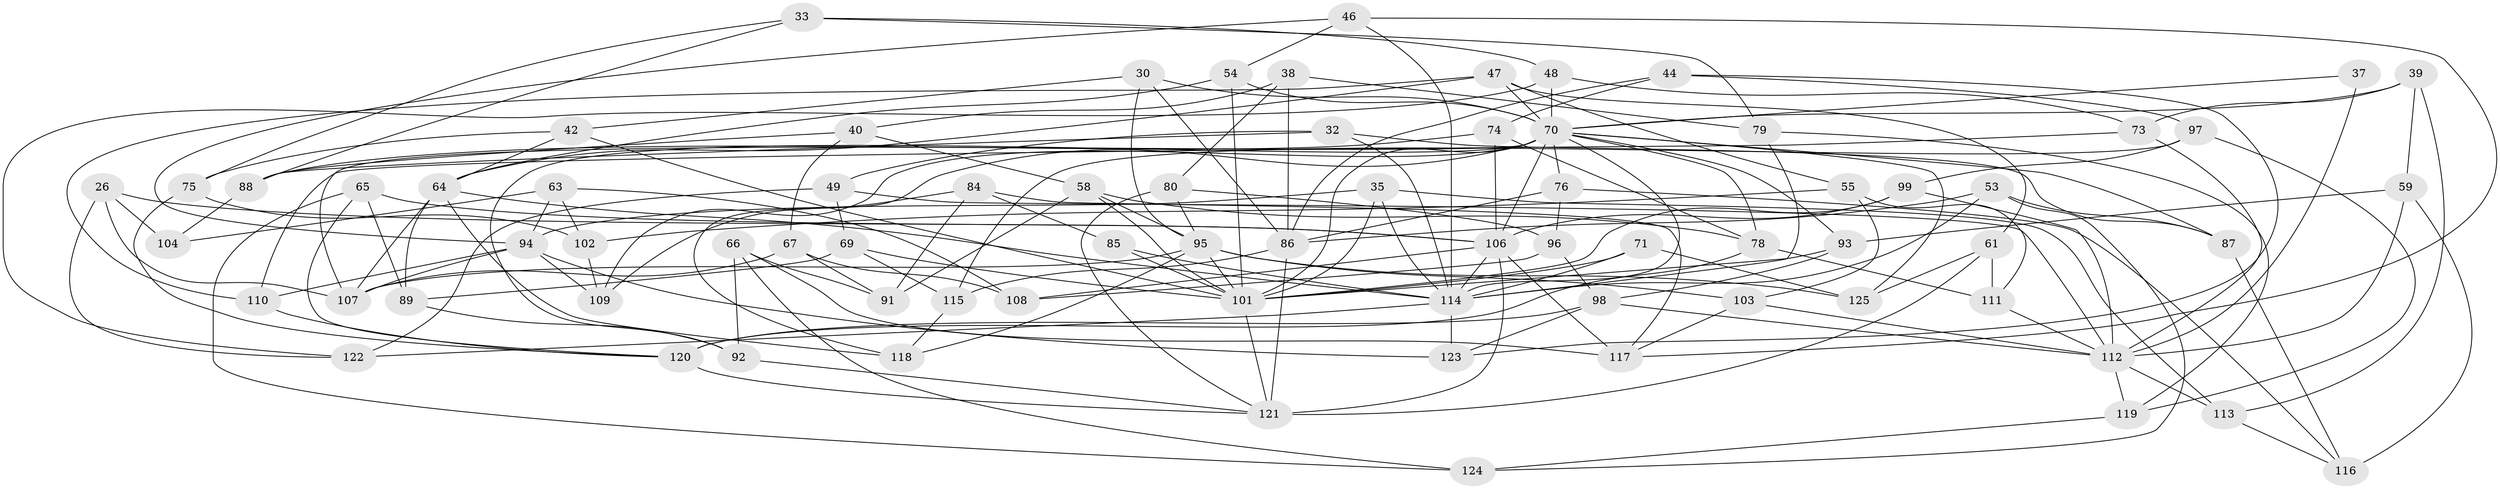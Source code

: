 // original degree distribution, {4: 1.0}
// Generated by graph-tools (version 1.1) at 2025/01/03/04/25 22:01:04]
// undirected, 75 vertices, 181 edges
graph export_dot {
graph [start="1"]
  node [color=gray90,style=filled];
  26;
  30;
  32;
  33;
  35;
  37;
  38;
  39;
  40;
  42;
  44;
  46;
  47 [super="+27"];
  48;
  49;
  53;
  54;
  55;
  58 [super="+45"];
  59;
  61;
  63;
  64 [super="+24"];
  65;
  66;
  67;
  69;
  70 [super="+57+56+68"];
  71;
  73;
  74;
  75;
  76;
  78 [super="+62"];
  79;
  80;
  84;
  85;
  86 [super="+3+28"];
  87;
  88 [super="+51"];
  89;
  91;
  92;
  93;
  94 [super="+41"];
  95 [super="+20"];
  96;
  97;
  98 [super="+83"];
  99;
  101 [super="+17+43"];
  102;
  103;
  104;
  106 [super="+105"];
  107 [super="+82"];
  108;
  109;
  110;
  111;
  112 [super="+2+60+77"];
  113;
  114 [super="+8+29+50+100"];
  115;
  116;
  117 [super="+52"];
  118;
  119;
  120 [super="+12+90"];
  121 [super="+72+81"];
  122;
  123;
  124;
  125;
  26 -- 122;
  26 -- 107;
  26 -- 104;
  26 -- 106;
  30 -- 42;
  30 -- 86;
  30 -- 95;
  30 -- 70;
  32 -- 87;
  32 -- 49;
  32 -- 88;
  32 -- 114;
  33 -- 48;
  33 -- 79;
  33 -- 88;
  33 -- 75;
  35 -- 94;
  35 -- 113;
  35 -- 114;
  35 -- 101;
  37 -- 112 [weight=3];
  37 -- 70;
  38 -- 80;
  38 -- 79;
  38 -- 40;
  38 -- 86;
  39 -- 73;
  39 -- 113;
  39 -- 59;
  39 -- 70;
  40 -- 58;
  40 -- 67;
  40 -- 88;
  42 -- 75;
  42 -- 64;
  42 -- 101;
  44 -- 74;
  44 -- 97;
  44 -- 123;
  44 -- 86;
  46 -- 94;
  46 -- 117;
  46 -- 54;
  46 -- 114;
  47 -- 61;
  47 -- 64 [weight=2];
  47 -- 55;
  47 -- 110;
  47 -- 70;
  48 -- 122;
  48 -- 73;
  48 -- 70;
  49 -- 69;
  49 -- 122;
  49 -- 112;
  53 -- 124;
  53 -- 87;
  53 -- 86;
  53 -- 114;
  54 -- 64;
  54 -- 101;
  54 -- 70;
  55 -- 103;
  55 -- 111;
  55 -- 102;
  58 -- 95 [weight=2];
  58 -- 78;
  58 -- 91;
  58 -- 101;
  59 -- 93;
  59 -- 116;
  59 -- 112;
  61 -- 125;
  61 -- 121;
  61 -- 111;
  63 -- 108;
  63 -- 104;
  63 -- 102;
  63 -- 94;
  64 -- 89;
  64 -- 118;
  64 -- 107;
  64 -- 114;
  65 -- 89;
  65 -- 124;
  65 -- 120;
  65 -- 106;
  66 -- 124;
  66 -- 117;
  66 -- 91;
  66 -- 92;
  67 -- 108;
  67 -- 91;
  67 -- 107;
  69 -- 115;
  69 -- 89;
  69 -- 101;
  70 -- 114 [weight=2];
  70 -- 87;
  70 -- 78 [weight=2];
  70 -- 101;
  70 -- 107 [weight=3];
  70 -- 76;
  70 -- 118;
  70 -- 92;
  70 -- 106;
  70 -- 109;
  70 -- 93;
  70 -- 125;
  71 -- 125;
  71 -- 101 [weight=2];
  71 -- 114;
  73 -- 110;
  73 -- 112;
  74 -- 88;
  74 -- 106;
  74 -- 78;
  75 -- 102;
  75 -- 120;
  76 -- 116;
  76 -- 86;
  76 -- 96;
  78 -- 120;
  78 -- 111;
  79 -- 119;
  79 -- 114;
  80 -- 96;
  80 -- 95;
  80 -- 121;
  84 -- 85;
  84 -- 109;
  84 -- 91;
  84 -- 117;
  85 -- 101 [weight=2];
  85 -- 114;
  86 -- 115;
  86 -- 121 [weight=2];
  87 -- 116;
  88 -- 104 [weight=2];
  89 -- 92;
  92 -- 121;
  93 -- 101;
  93 -- 98;
  94 -- 107 [weight=2];
  94 -- 123;
  94 -- 109;
  94 -- 110;
  95 -- 107 [weight=2];
  95 -- 125;
  95 -- 101;
  95 -- 103;
  95 -- 118;
  96 -- 98;
  96 -- 108;
  97 -- 99;
  97 -- 115;
  97 -- 119;
  98 -- 120 [weight=2];
  98 -- 112;
  98 -- 123;
  99 -- 106;
  99 -- 112;
  99 -- 101;
  101 -- 121;
  102 -- 109;
  103 -- 112;
  103 -- 117;
  106 -- 108;
  106 -- 117 [weight=2];
  106 -- 114 [weight=2];
  106 -- 121 [weight=2];
  110 -- 120;
  111 -- 112;
  112 -- 113;
  112 -- 119;
  113 -- 116;
  114 -- 123;
  114 -- 122;
  115 -- 118;
  119 -- 124;
  120 -- 121 [weight=2];
}

